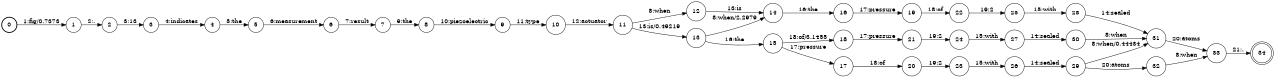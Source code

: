 digraph FST {
rankdir = LR;
size = "8.5,11";
label = "";
center = 1;
orientation = Portrait;
ranksep = "0.4";
nodesep = "0.25";
0 [label = "0", shape = circle, style = bold, fontsize = 14]
	0 -> 1 [label = "1:fig/0.7373", fontsize = 14];
1 [label = "1", shape = circle, style = solid, fontsize = 14]
	1 -> 2 [label = "2:.", fontsize = 14];
2 [label = "2", shape = circle, style = solid, fontsize = 14]
	2 -> 3 [label = "3:13", fontsize = 14];
3 [label = "3", shape = circle, style = solid, fontsize = 14]
	3 -> 4 [label = "4:indicates", fontsize = 14];
4 [label = "4", shape = circle, style = solid, fontsize = 14]
	4 -> 5 [label = "5:the", fontsize = 14];
5 [label = "5", shape = circle, style = solid, fontsize = 14]
	5 -> 6 [label = "6:measurement", fontsize = 14];
6 [label = "6", shape = circle, style = solid, fontsize = 14]
	6 -> 7 [label = "7:result", fontsize = 14];
7 [label = "7", shape = circle, style = solid, fontsize = 14]
	7 -> 8 [label = "9:the", fontsize = 14];
8 [label = "8", shape = circle, style = solid, fontsize = 14]
	8 -> 9 [label = "10:piezoelectric", fontsize = 14];
9 [label = "9", shape = circle, style = solid, fontsize = 14]
	9 -> 10 [label = "11:type", fontsize = 14];
10 [label = "10", shape = circle, style = solid, fontsize = 14]
	10 -> 11 [label = "12:actuator", fontsize = 14];
11 [label = "11", shape = circle, style = solid, fontsize = 14]
	11 -> 12 [label = "8:when", fontsize = 14];
	11 -> 13 [label = "13:is/0.49219", fontsize = 14];
12 [label = "12", shape = circle, style = solid, fontsize = 14]
	12 -> 14 [label = "13:is", fontsize = 14];
13 [label = "13", shape = circle, style = solid, fontsize = 14]
	13 -> 15 [label = "16:the", fontsize = 14];
	13 -> 14 [label = "8:when/2.2979", fontsize = 14];
14 [label = "14", shape = circle, style = solid, fontsize = 14]
	14 -> 16 [label = "16:the", fontsize = 14];
15 [label = "15", shape = circle, style = solid, fontsize = 14]
	15 -> 17 [label = "17:pressure", fontsize = 14];
	15 -> 18 [label = "18:of/3.1455", fontsize = 14];
16 [label = "16", shape = circle, style = solid, fontsize = 14]
	16 -> 19 [label = "17:pressure", fontsize = 14];
17 [label = "17", shape = circle, style = solid, fontsize = 14]
	17 -> 20 [label = "18:of", fontsize = 14];
18 [label = "18", shape = circle, style = solid, fontsize = 14]
	18 -> 21 [label = "17:pressure", fontsize = 14];
19 [label = "19", shape = circle, style = solid, fontsize = 14]
	19 -> 22 [label = "18:of", fontsize = 14];
20 [label = "20", shape = circle, style = solid, fontsize = 14]
	20 -> 23 [label = "19:2", fontsize = 14];
21 [label = "21", shape = circle, style = solid, fontsize = 14]
	21 -> 24 [label = "19:2", fontsize = 14];
22 [label = "22", shape = circle, style = solid, fontsize = 14]
	22 -> 25 [label = "19:2", fontsize = 14];
23 [label = "23", shape = circle, style = solid, fontsize = 14]
	23 -> 26 [label = "15:with", fontsize = 14];
24 [label = "24", shape = circle, style = solid, fontsize = 14]
	24 -> 27 [label = "15:with", fontsize = 14];
25 [label = "25", shape = circle, style = solid, fontsize = 14]
	25 -> 28 [label = "15:with", fontsize = 14];
26 [label = "26", shape = circle, style = solid, fontsize = 14]
	26 -> 29 [label = "14:sealed", fontsize = 14];
27 [label = "27", shape = circle, style = solid, fontsize = 14]
	27 -> 30 [label = "14:sealed", fontsize = 14];
28 [label = "28", shape = circle, style = solid, fontsize = 14]
	28 -> 31 [label = "14:sealed", fontsize = 14];
29 [label = "29", shape = circle, style = solid, fontsize = 14]
	29 -> 31 [label = "8:when/0.44434", fontsize = 14];
	29 -> 32 [label = "20:atoms", fontsize = 14];
30 [label = "30", shape = circle, style = solid, fontsize = 14]
	30 -> 31 [label = "8:when", fontsize = 14];
31 [label = "31", shape = circle, style = solid, fontsize = 14]
	31 -> 33 [label = "20:atoms", fontsize = 14];
32 [label = "32", shape = circle, style = solid, fontsize = 14]
	32 -> 33 [label = "8:when", fontsize = 14];
33 [label = "33", shape = circle, style = solid, fontsize = 14]
	33 -> 34 [label = "21:.", fontsize = 14];
34 [label = "34", shape = doublecircle, style = solid, fontsize = 14]
}
